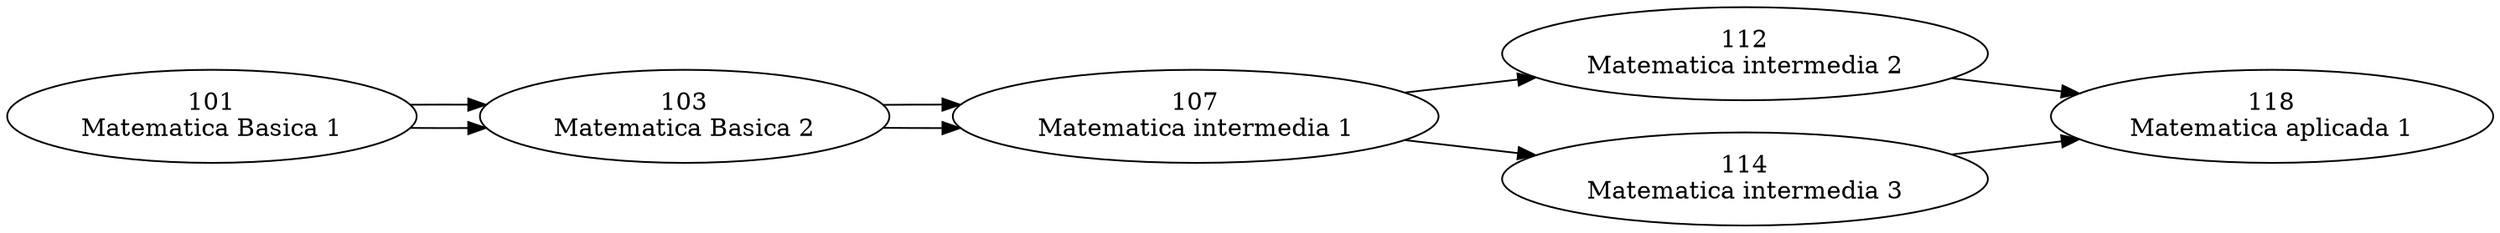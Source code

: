 digraph G{
rankdir=LR
charset="Latin1"
"112\nMatematica intermedia 2"->"118\nMatematica aplicada 1";
"107\nMatematica intermedia 1"->"112\nMatematica intermedia 2";
"103\nMatematica Basica 2"->"107\nMatematica intermedia 1";
"101\nMatematica Basica 1"->"103\nMatematica Basica 2";
"114\nMatematica intermedia 3"->"118\nMatematica aplicada 1";
"107\nMatematica intermedia 1"->"114\nMatematica intermedia 3";
"103\nMatematica Basica 2"->"107\nMatematica intermedia 1";
"101\nMatematica Basica 1"->"103\nMatematica Basica 2";

}